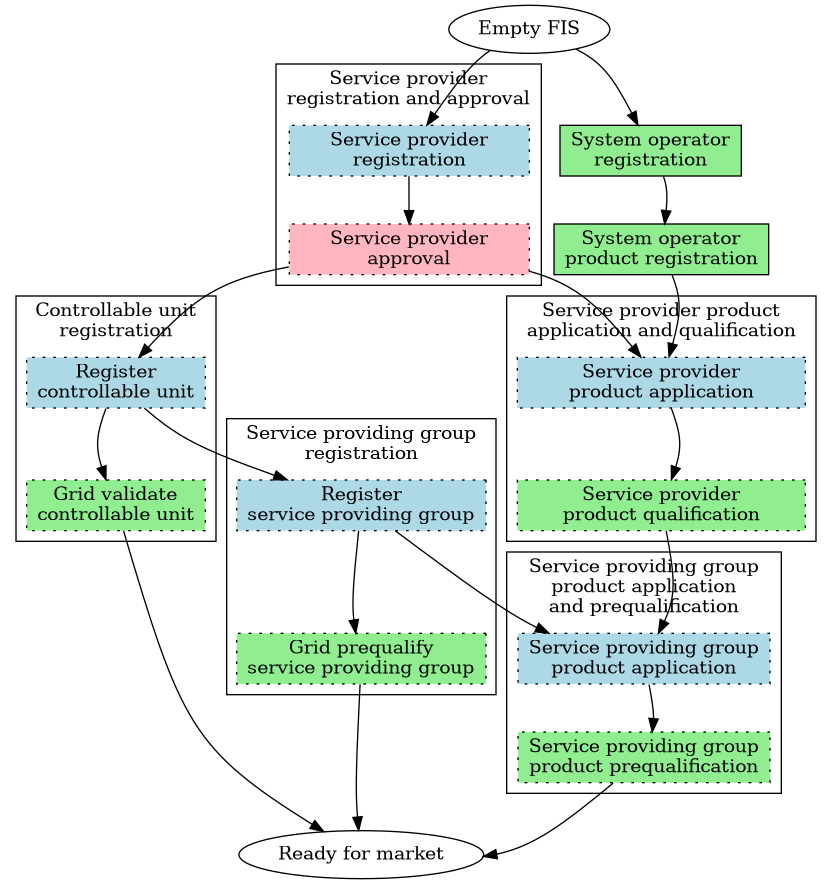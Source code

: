 @startdot registration_happy_path
digraph G {
    layout=dot
    rankdir=TD;
    node [shape=box];
    splines=curved;

    start [label="Empty FIS", shape=ellipse];


    // Service Provider styling
    register_sp,
    register_cu,
    register_spg,
    sp_application,
    product_application [shape=box, style="filled", fillcolor="lightblue"];

    // System Operator styling
    register_so,
    product_registration,
    grid_valid_cu,
    grid_preq_spg,
    sp_qualification,
    product_prequalification [shape=box, style="filled", fillcolor="lightgreen"];

    // FISO styling
    approve_sp [shape=box, style="filled", fillcolor="lightpink"];

    // Processes
    subgraph cluster_sp_registration{
        label="Service provider\nregistration and approval"
        register_sp [label="Service provider\nregistration", style="filled,dotted", width="2.5"];
        approve_sp [label="Service provider\napproval", style="filled,dotted", width="2.5"];
    }

    register_so [label="System operator\nregistration"];

    subgraph cluster_sp_qualification {
        label="Service provider product\napplication and qualification";
        sp_application [label="Service provider\nproduct application", style="filled,dotted", width="3"];
        sp_qualification [label="Service provider\nproduct qualification", style="filled,dotted", width="3"];
    }

    subgraph cluster_cu_reg {
        label="Controllable unit\nregistration";
        register_cu [label="Register\ncontrollable unit", style="filled,dotted"];
        grid_valid_cu [label="Grid validate\ncontrollable unit", style="filled,dotted"];
    }

    subgraph cluster_spg_registration {
        label="Service providing group\nregistration";
        register_spg [label="Register\nservice providing group", style="filled,dotted"];
        grid_preq_spg [label="Grid prequalify\nservice providing group", style="filled,dotted"];
    }

    product_registration [label="System operator\nproduct registration"];

    subgraph cluster_product_application {
        label="Service providing group\nproduct application\nand prequalification";
        product_application [label="Service providing group\nproduct application", style="filled,dotted"];
        product_prequalification [label="Service providing group\nproduct prequalification", style="filled,dotted"];
    }

    // End of process
    end [label="Ready for market", shape=ellipse];

    // Flow
    start -> register_sp;
    register_sp -> approve_sp;
    start -> register_so;
    register_so -> product_registration
    product_registration -> sp_application;

    approve_sp -> register_cu;
    register_cu -> register_spg;
    register_cu -> grid_valid_cu
    grid_valid_cu -> end;
    register_spg -> grid_preq_spg;
    grid_preq_spg -> end;

    approve_sp -> sp_application;
    sp_application -> sp_qualification;

    sp_qualification -> product_application;
    register_spg -> product_application;
    product_application -> product_prequalification;

    product_prequalification -> end;
}
@enddot
